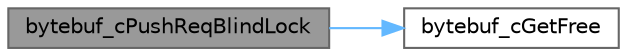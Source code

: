 digraph "bytebuf_cPushReqBlindLock"
{
 // INTERACTIVE_SVG=YES
 // LATEX_PDF_SIZE
  bgcolor="transparent";
  edge [fontname=Helvetica,fontsize=10,labelfontname=Helvetica,labelfontsize=10];
  node [fontname=Helvetica,fontsize=10,shape=box,height=0.2,width=0.4];
  rankdir="LR";
  Node1 [id="Node000001",label="bytebuf_cPushReqBlindLock",height=0.2,width=0.4,color="gray40", fillcolor="grey60", style="filled", fontcolor="black",tooltip=" "];
  Node1 -> Node2 [id="edge1_Node000001_Node000002",color="steelblue1",style="solid",tooltip=" "];
  Node2 [id="Node000002",label="bytebuf_cGetFree",height=0.2,width=0.4,color="grey40", fillcolor="white", style="filled",URL="$bytebuf_8h.html#ae25f027e432cc5d5fb84b3032da02705",tooltip=" "];
}
